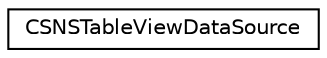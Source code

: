 digraph "Graphical Class Hierarchy"
{
  edge [fontname="Helvetica",fontsize="10",labelfontname="Helvetica",labelfontsize="10"];
  node [fontname="Helvetica",fontsize="10",shape=record];
  rankdir="LR";
  Node0 [label="CSNSTableViewDataSource",height=0.2,width=0.4,color="black", fillcolor="white", style="filled",URL="$interfaceCSNSTableViewDataSource.html",tooltip="An NSTableViewDataSource wrapper for a CSTableViewDataSource. "];
}
